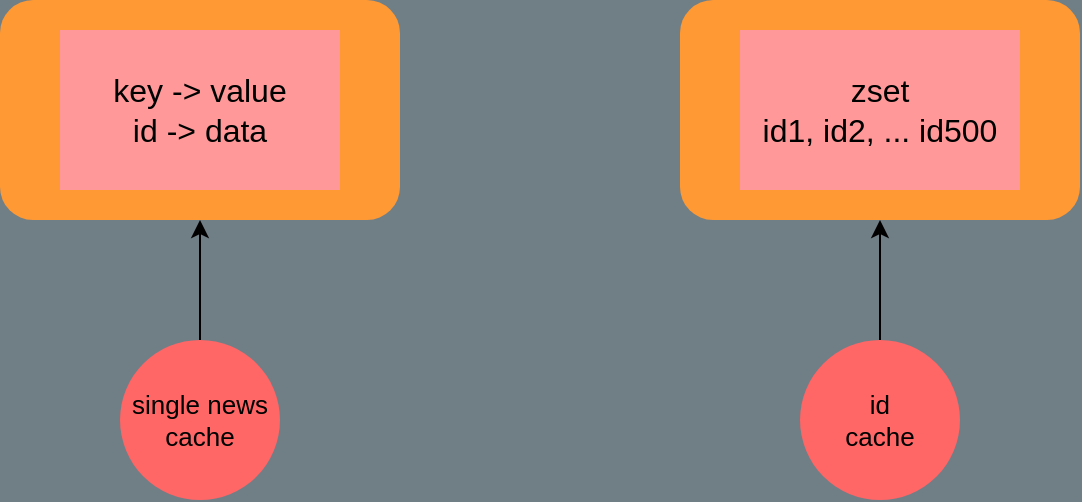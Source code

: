<mxfile version="12.4.2" type="device" pages="1"><diagram id="6a731a19-8d31-9384-78a2-239565b7b9f0" name="Page-1"><mxGraphModel dx="768" dy="560" grid="1" gridSize="10" guides="1" tooltips="1" connect="1" arrows="1" fold="1" page="1" pageScale="1" pageWidth="1390" pageHeight="980" background="#707E86" math="0" shadow="0"><root><mxCell id="0"/><mxCell id="1" parent="0"/><mxCell id="cFqR4cCriEuOppwooLoS-6" style="edgeStyle=orthogonalEdgeStyle;rounded=0;orthogonalLoop=1;jettySize=auto;html=1;entryX=0.5;entryY=1;entryDx=0;entryDy=0;" edge="1" parent="1" source="cFqR4cCriEuOppwooLoS-1" target="cFqR4cCriEuOppwooLoS-4"><mxGeometry relative="1" as="geometry"/></mxCell><mxCell id="cFqR4cCriEuOppwooLoS-1" value="&lt;font style=&quot;font-size: 13px&quot;&gt;single news cache&lt;/font&gt;" style="ellipse;whiteSpace=wrap;html=1;aspect=fixed;strokeColor=none;fillColor=#FF6666;" vertex="1" parent="1"><mxGeometry x="460" y="420" width="80" height="80" as="geometry"/></mxCell><mxCell id="cFqR4cCriEuOppwooLoS-4" value="" style="rounded=1;whiteSpace=wrap;html=1;fillColor=#FF9933;strokeColor=none;" vertex="1" parent="1"><mxGeometry x="400" y="250" width="200" height="110" as="geometry"/></mxCell><mxCell id="cFqR4cCriEuOppwooLoS-5" value="&lt;font style=&quot;font-size: 16px&quot;&gt;key -&amp;gt; value&lt;/font&gt;&lt;font&gt;&lt;br&gt;&lt;span style=&quot;font-size: 16px&quot;&gt;id -&amp;gt; data&lt;/span&gt;&lt;/font&gt;" style="rounded=0;whiteSpace=wrap;html=1;fillColor=#FF9999;dashed=1;strokeColor=none;" vertex="1" parent="1"><mxGeometry x="430" y="265" width="140" height="80" as="geometry"/></mxCell><mxCell id="cFqR4cCriEuOppwooLoS-10" style="edgeStyle=orthogonalEdgeStyle;rounded=0;orthogonalLoop=1;jettySize=auto;html=1;entryX=0.5;entryY=1;entryDx=0;entryDy=0;" edge="1" parent="1" source="cFqR4cCriEuOppwooLoS-11" target="cFqR4cCriEuOppwooLoS-12"><mxGeometry relative="1" as="geometry"/></mxCell><mxCell id="cFqR4cCriEuOppwooLoS-11" value="&lt;font style=&quot;font-size: 13px&quot;&gt;id&lt;br&gt;cache&lt;br&gt;&lt;/font&gt;" style="ellipse;whiteSpace=wrap;html=1;aspect=fixed;strokeColor=none;fillColor=#FF6666;" vertex="1" parent="1"><mxGeometry x="800" y="420" width="80" height="80" as="geometry"/></mxCell><mxCell id="cFqR4cCriEuOppwooLoS-12" value="" style="rounded=1;whiteSpace=wrap;html=1;fillColor=#FF9933;strokeColor=none;" vertex="1" parent="1"><mxGeometry x="740" y="250" width="200" height="110" as="geometry"/></mxCell><mxCell id="cFqR4cCriEuOppwooLoS-13" value="&lt;font style=&quot;font-size: 16px&quot;&gt;zset&lt;br&gt;id1, id2, ... id500&lt;/font&gt;" style="rounded=0;whiteSpace=wrap;html=1;fillColor=#FF9999;dashed=1;strokeColor=none;" vertex="1" parent="1"><mxGeometry x="770" y="265" width="140" height="80" as="geometry"/></mxCell></root></mxGraphModel></diagram></mxfile>